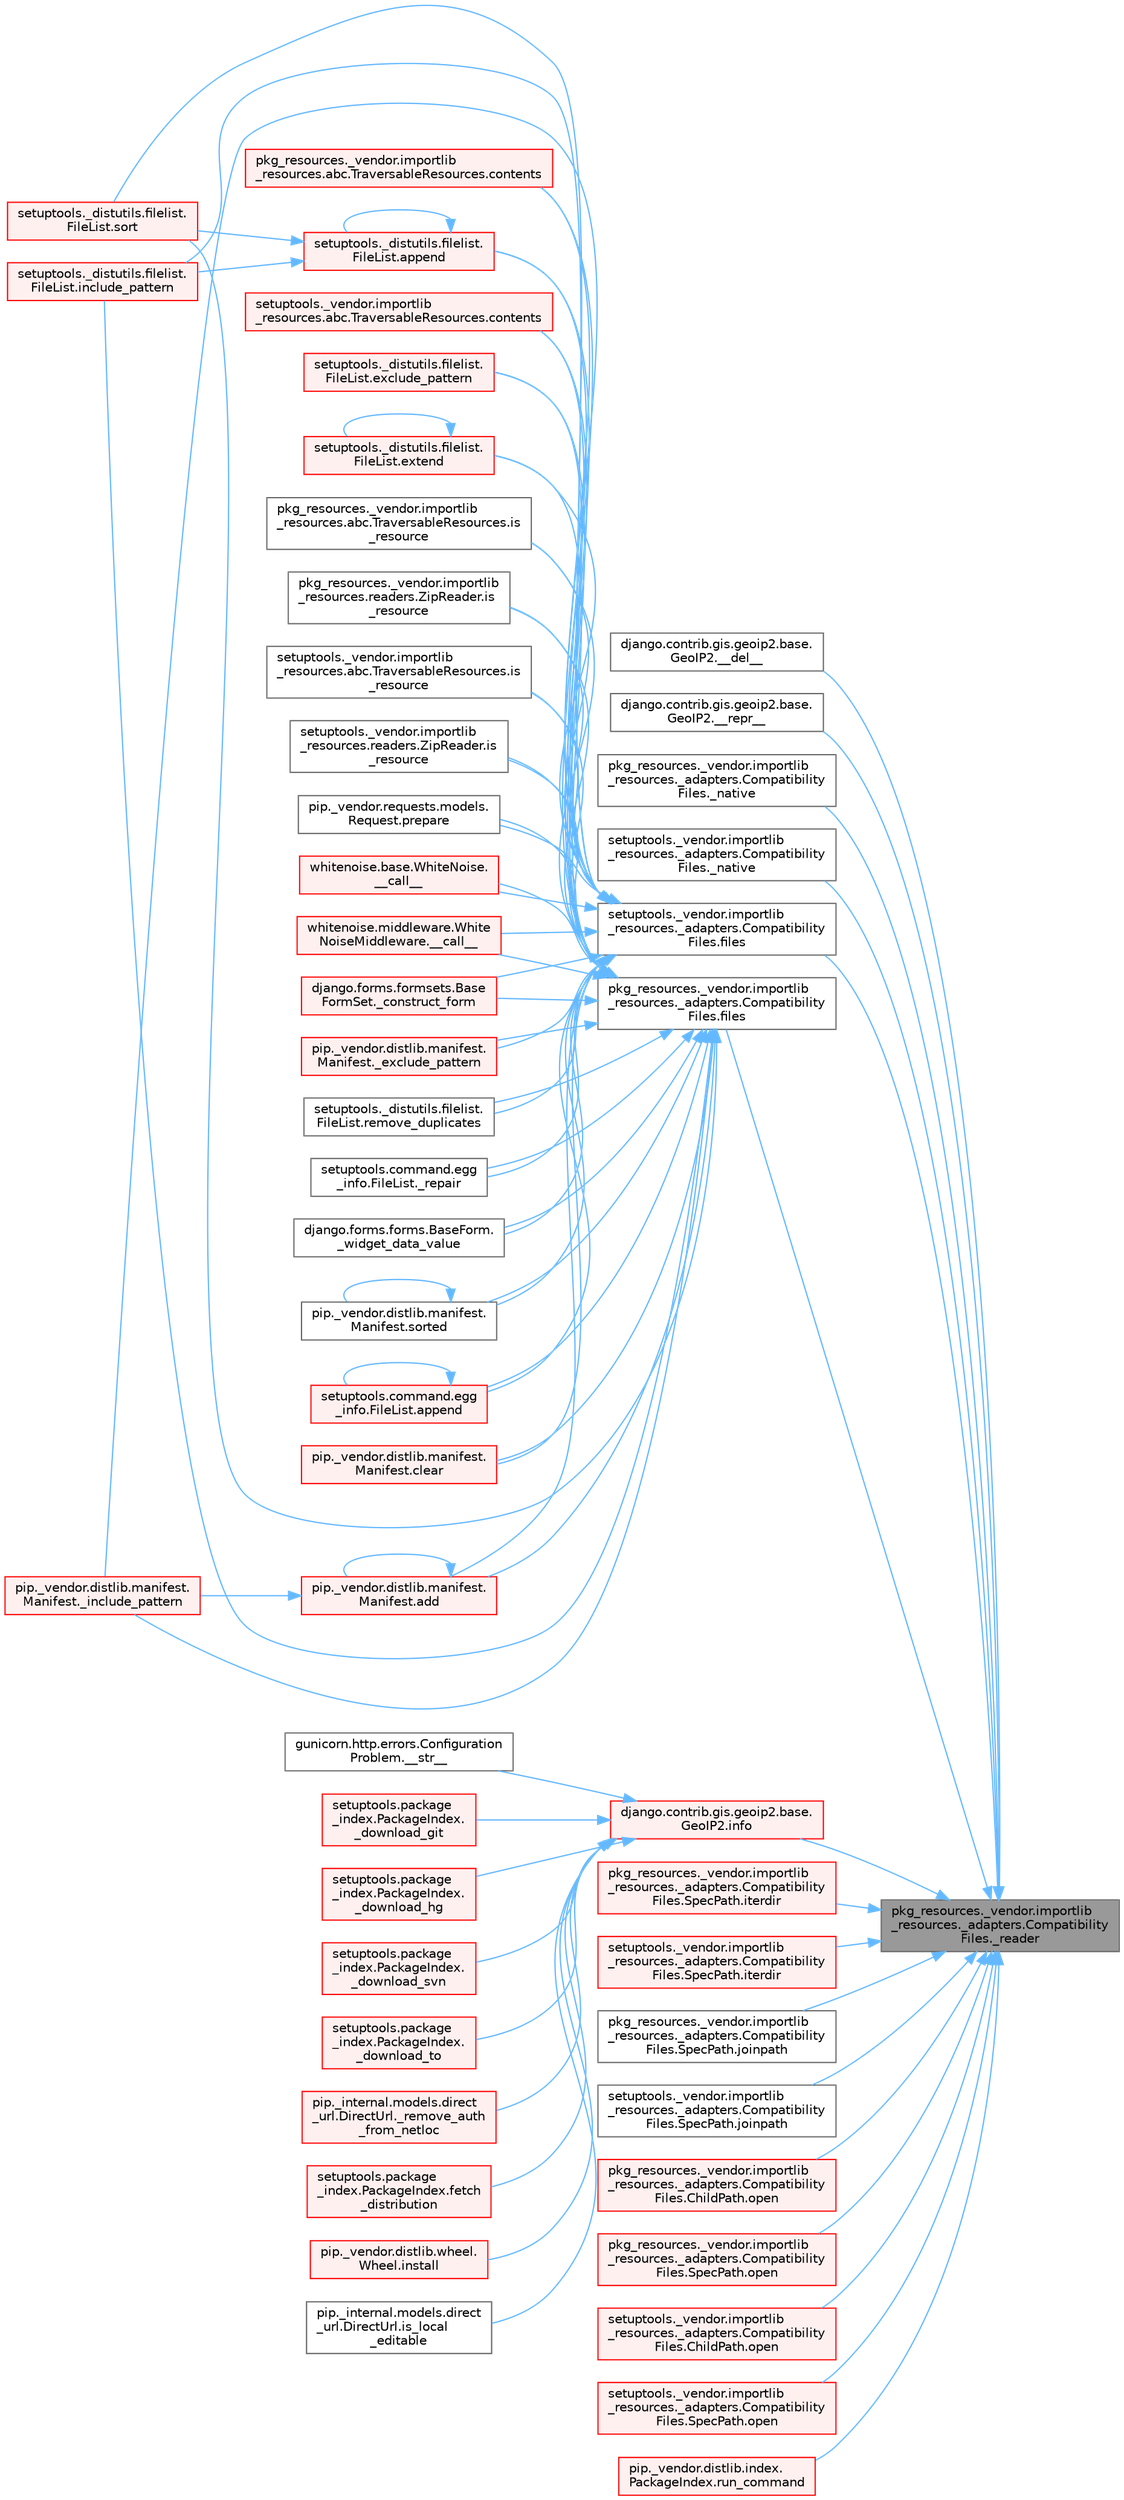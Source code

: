 digraph "pkg_resources._vendor.importlib_resources._adapters.CompatibilityFiles._reader"
{
 // LATEX_PDF_SIZE
  bgcolor="transparent";
  edge [fontname=Helvetica,fontsize=10,labelfontname=Helvetica,labelfontsize=10];
  node [fontname=Helvetica,fontsize=10,shape=box,height=0.2,width=0.4];
  rankdir="RL";
  Node1 [id="Node000001",label="pkg_resources._vendor.importlib\l_resources._adapters.Compatibility\lFiles._reader",height=0.2,width=0.4,color="gray40", fillcolor="grey60", style="filled", fontcolor="black",tooltip=" "];
  Node1 -> Node2 [id="edge1_Node000001_Node000002",dir="back",color="steelblue1",style="solid",tooltip=" "];
  Node2 [id="Node000002",label="django.contrib.gis.geoip2.base.\lGeoIP2.__del__",height=0.2,width=0.4,color="grey40", fillcolor="white", style="filled",URL="$classdjango_1_1contrib_1_1gis_1_1geoip2_1_1base_1_1_geo_i_p2.html#a7995867898ee5c0d505609479f3f2af4",tooltip=" "];
  Node1 -> Node3 [id="edge2_Node000001_Node000003",dir="back",color="steelblue1",style="solid",tooltip=" "];
  Node3 [id="Node000003",label="django.contrib.gis.geoip2.base.\lGeoIP2.__repr__",height=0.2,width=0.4,color="grey40", fillcolor="white", style="filled",URL="$classdjango_1_1contrib_1_1gis_1_1geoip2_1_1base_1_1_geo_i_p2.html#aa55be1a26fa93b10128b5bf54c429419",tooltip=" "];
  Node1 -> Node4 [id="edge3_Node000001_Node000004",dir="back",color="steelblue1",style="solid",tooltip=" "];
  Node4 [id="Node000004",label="pkg_resources._vendor.importlib\l_resources._adapters.Compatibility\lFiles._native",height=0.2,width=0.4,color="grey40", fillcolor="white", style="filled",URL="$classpkg__resources_1_1__vendor_1_1importlib__resources_1_1__adapters_1_1_compatibility_files.html#addbb06ccf5a655a3e87fe4f42f0eac4c",tooltip=" "];
  Node1 -> Node5 [id="edge4_Node000001_Node000005",dir="back",color="steelblue1",style="solid",tooltip=" "];
  Node5 [id="Node000005",label="setuptools._vendor.importlib\l_resources._adapters.Compatibility\lFiles._native",height=0.2,width=0.4,color="grey40", fillcolor="white", style="filled",URL="$classsetuptools_1_1__vendor_1_1importlib__resources_1_1__adapters_1_1_compatibility_files.html#a60d6d4addb4a763781d0984a0068c678",tooltip=" "];
  Node1 -> Node6 [id="edge5_Node000001_Node000006",dir="back",color="steelblue1",style="solid",tooltip=" "];
  Node6 [id="Node000006",label="pkg_resources._vendor.importlib\l_resources._adapters.Compatibility\lFiles.files",height=0.2,width=0.4,color="grey40", fillcolor="white", style="filled",URL="$classpkg__resources_1_1__vendor_1_1importlib__resources_1_1__adapters_1_1_compatibility_files.html#a8b9d338ee8b5f6f2b1b612d2835a5528",tooltip=" "];
  Node6 -> Node7 [id="edge6_Node000006_Node000007",dir="back",color="steelblue1",style="solid",tooltip=" "];
  Node7 [id="Node000007",label="whitenoise.base.WhiteNoise.\l__call__",height=0.2,width=0.4,color="red", fillcolor="#FFF0F0", style="filled",URL="$classwhitenoise_1_1base_1_1_white_noise.html#ab69ed09639e4ade9a92277a9b899da68",tooltip=" "];
  Node6 -> Node10 [id="edge7_Node000006_Node000010",dir="back",color="steelblue1",style="solid",tooltip=" "];
  Node10 [id="Node000010",label="whitenoise.middleware.White\lNoiseMiddleware.__call__",height=0.2,width=0.4,color="red", fillcolor="#FFF0F0", style="filled",URL="$classwhitenoise_1_1middleware_1_1_white_noise_middleware.html#aa3f80045431a706769634ee0fc6ca9d1",tooltip=" "];
  Node6 -> Node11 [id="edge8_Node000006_Node000011",dir="back",color="steelblue1",style="solid",tooltip=" "];
  Node11 [id="Node000011",label="django.forms.formsets.Base\lFormSet._construct_form",height=0.2,width=0.4,color="red", fillcolor="#FFF0F0", style="filled",URL="$classdjango_1_1forms_1_1formsets_1_1_base_form_set.html#a4a92b0779a5f5964325e73f9c8521fe8",tooltip=" "];
  Node6 -> Node712 [id="edge9_Node000006_Node000712",dir="back",color="steelblue1",style="solid",tooltip=" "];
  Node712 [id="Node000712",label="pip._vendor.distlib.manifest.\lManifest._exclude_pattern",height=0.2,width=0.4,color="red", fillcolor="#FFF0F0", style="filled",URL="$classpip_1_1__vendor_1_1distlib_1_1manifest_1_1_manifest.html#a4bd92bd408c6f080795a5c18bb2c6030",tooltip=" "];
  Node6 -> Node714 [id="edge10_Node000006_Node000714",dir="back",color="steelblue1",style="solid",tooltip=" "];
  Node714 [id="Node000714",label="pip._vendor.distlib.manifest.\lManifest._include_pattern",height=0.2,width=0.4,color="red", fillcolor="#FFF0F0", style="filled",URL="$classpip_1_1__vendor_1_1distlib_1_1manifest_1_1_manifest.html#a4599dc42a99e1cee1644e6b2d97e7103",tooltip=" "];
  Node6 -> Node715 [id="edge11_Node000006_Node000715",dir="back",color="steelblue1",style="solid",tooltip=" "];
  Node715 [id="Node000715",label="setuptools.command.egg\l_info.FileList._repair",height=0.2,width=0.4,color="grey40", fillcolor="white", style="filled",URL="$classsetuptools_1_1command_1_1egg__info_1_1_file_list.html#a2661dc70c72673701e1b6740b9cecc1e",tooltip=" "];
  Node6 -> Node112 [id="edge12_Node000006_Node000112",dir="back",color="steelblue1",style="solid",tooltip=" "];
  Node112 [id="Node000112",label="django.forms.forms.BaseForm.\l_widget_data_value",height=0.2,width=0.4,color="grey40", fillcolor="white", style="filled",URL="$classdjango_1_1forms_1_1forms_1_1_base_form.html#a237e69a267c76deaa1f2bb226b221391",tooltip=" "];
  Node6 -> Node716 [id="edge13_Node000006_Node000716",dir="back",color="steelblue1",style="solid",tooltip=" "];
  Node716 [id="Node000716",label="pip._vendor.distlib.manifest.\lManifest.add",height=0.2,width=0.4,color="red", fillcolor="#FFF0F0", style="filled",URL="$classpip_1_1__vendor_1_1distlib_1_1manifest_1_1_manifest.html#aae84ea0f83bcc2cbb7d5a31fc767120f",tooltip=" "];
  Node716 -> Node714 [id="edge14_Node000716_Node000714",dir="back",color="steelblue1",style="solid",tooltip=" "];
  Node716 -> Node716 [id="edge15_Node000716_Node000716",dir="back",color="steelblue1",style="solid",tooltip=" "];
  Node6 -> Node730 [id="edge16_Node000006_Node000730",dir="back",color="steelblue1",style="solid",tooltip=" "];
  Node730 [id="Node000730",label="setuptools._distutils.filelist.\lFileList.append",height=0.2,width=0.4,color="red", fillcolor="#FFF0F0", style="filled",URL="$classsetuptools_1_1__distutils_1_1filelist_1_1_file_list.html#aa9ee6398f54c690ec1af5df79fb1fbac",tooltip=" "];
  Node730 -> Node730 [id="edge17_Node000730_Node000730",dir="back",color="steelblue1",style="solid",tooltip=" "];
  Node730 -> Node852 [id="edge18_Node000730_Node000852",dir="back",color="steelblue1",style="solid",tooltip=" "];
  Node852 [id="Node000852",label="setuptools._distutils.filelist.\lFileList.include_pattern",height=0.2,width=0.4,color="red", fillcolor="#FFF0F0", style="filled",URL="$classsetuptools_1_1__distutils_1_1filelist_1_1_file_list.html#ae9fe5a8142554ed017ad8c30fec0013d",tooltip=" "];
  Node730 -> Node859 [id="edge19_Node000730_Node000859",dir="back",color="steelblue1",style="solid",tooltip=" "];
  Node859 [id="Node000859",label="setuptools._distutils.filelist.\lFileList.sort",height=0.2,width=0.4,color="red", fillcolor="#FFF0F0", style="filled",URL="$classsetuptools_1_1__distutils_1_1filelist_1_1_file_list.html#a22aca338a56171f45d6a8f9e7abe6498",tooltip=" "];
  Node6 -> Node841 [id="edge20_Node000006_Node000841",dir="back",color="steelblue1",style="solid",tooltip=" "];
  Node841 [id="Node000841",label="setuptools.command.egg\l_info.FileList.append",height=0.2,width=0.4,color="red", fillcolor="#FFF0F0", style="filled",URL="$classsetuptools_1_1command_1_1egg__info_1_1_file_list.html#a824a1cbf2a36d3079c6f24506056cf44",tooltip=" "];
  Node841 -> Node841 [id="edge21_Node000841_Node000841",dir="back",color="steelblue1",style="solid",tooltip=" "];
  Node6 -> Node844 [id="edge22_Node000006_Node000844",dir="back",color="steelblue1",style="solid",tooltip=" "];
  Node844 [id="Node000844",label="pip._vendor.distlib.manifest.\lManifest.clear",height=0.2,width=0.4,color="red", fillcolor="#FFF0F0", style="filled",URL="$classpip_1_1__vendor_1_1distlib_1_1manifest_1_1_manifest.html#a415875ee7b2fe97d61f871a97e4ca891",tooltip=" "];
  Node6 -> Node845 [id="edge23_Node000006_Node000845",dir="back",color="steelblue1",style="solid",tooltip=" "];
  Node845 [id="Node000845",label="pkg_resources._vendor.importlib\l_resources.abc.TraversableResources.contents",height=0.2,width=0.4,color="red", fillcolor="#FFF0F0", style="filled",URL="$classpkg__resources_1_1__vendor_1_1importlib__resources_1_1abc_1_1_traversable_resources.html#a4c7bc89bdda181437b356630cc15d1af",tooltip=" "];
  Node6 -> Node848 [id="edge24_Node000006_Node000848",dir="back",color="steelblue1",style="solid",tooltip=" "];
  Node848 [id="Node000848",label="setuptools._vendor.importlib\l_resources.abc.TraversableResources.contents",height=0.2,width=0.4,color="red", fillcolor="#FFF0F0", style="filled",URL="$classsetuptools_1_1__vendor_1_1importlib__resources_1_1abc_1_1_traversable_resources.html#a2a1d7f62d641d51c6eec626045ff3b7a",tooltip=" "];
  Node6 -> Node849 [id="edge25_Node000006_Node000849",dir="back",color="steelblue1",style="solid",tooltip=" "];
  Node849 [id="Node000849",label="setuptools._distutils.filelist.\lFileList.exclude_pattern",height=0.2,width=0.4,color="red", fillcolor="#FFF0F0", style="filled",URL="$classsetuptools_1_1__distutils_1_1filelist_1_1_file_list.html#aff56d4a96467b8946dbe075f15525723",tooltip=" "];
  Node6 -> Node851 [id="edge26_Node000006_Node000851",dir="back",color="steelblue1",style="solid",tooltip=" "];
  Node851 [id="Node000851",label="setuptools._distutils.filelist.\lFileList.extend",height=0.2,width=0.4,color="red", fillcolor="#FFF0F0", style="filled",URL="$classsetuptools_1_1__distutils_1_1filelist_1_1_file_list.html#afbb5d33eba4b305a48c0864d954956a4",tooltip=" "];
  Node851 -> Node851 [id="edge27_Node000851_Node000851",dir="back",color="steelblue1",style="solid",tooltip=" "];
  Node6 -> Node852 [id="edge28_Node000006_Node000852",dir="back",color="steelblue1",style="solid",tooltip=" "];
  Node6 -> Node853 [id="edge29_Node000006_Node000853",dir="back",color="steelblue1",style="solid",tooltip=" "];
  Node853 [id="Node000853",label="pkg_resources._vendor.importlib\l_resources.abc.TraversableResources.is\l_resource",height=0.2,width=0.4,color="grey40", fillcolor="white", style="filled",URL="$classpkg__resources_1_1__vendor_1_1importlib__resources_1_1abc_1_1_traversable_resources.html#a789d062cffab3aec616ee597e9f20158",tooltip=" "];
  Node6 -> Node854 [id="edge30_Node000006_Node000854",dir="back",color="steelblue1",style="solid",tooltip=" "];
  Node854 [id="Node000854",label="pkg_resources._vendor.importlib\l_resources.readers.ZipReader.is\l_resource",height=0.2,width=0.4,color="grey40", fillcolor="white", style="filled",URL="$classpkg__resources_1_1__vendor_1_1importlib__resources_1_1readers_1_1_zip_reader.html#ad9dd30a99935c571aea05020f936547d",tooltip=" "];
  Node6 -> Node855 [id="edge31_Node000006_Node000855",dir="back",color="steelblue1",style="solid",tooltip=" "];
  Node855 [id="Node000855",label="setuptools._vendor.importlib\l_resources.abc.TraversableResources.is\l_resource",height=0.2,width=0.4,color="grey40", fillcolor="white", style="filled",URL="$classsetuptools_1_1__vendor_1_1importlib__resources_1_1abc_1_1_traversable_resources.html#a14d5a3f5d5a3a453bf69683df8c3f6f6",tooltip=" "];
  Node6 -> Node856 [id="edge32_Node000006_Node000856",dir="back",color="steelblue1",style="solid",tooltip=" "];
  Node856 [id="Node000856",label="setuptools._vendor.importlib\l_resources.readers.ZipReader.is\l_resource",height=0.2,width=0.4,color="grey40", fillcolor="white", style="filled",URL="$classsetuptools_1_1__vendor_1_1importlib__resources_1_1readers_1_1_zip_reader.html#af50ce280fd2952069d47a7bc7670d7e1",tooltip=" "];
  Node6 -> Node857 [id="edge33_Node000006_Node000857",dir="back",color="steelblue1",style="solid",tooltip=" "];
  Node857 [id="Node000857",label="pip._vendor.requests.models.\lRequest.prepare",height=0.2,width=0.4,color="grey40", fillcolor="white", style="filled",URL="$classpip_1_1__vendor_1_1requests_1_1models_1_1_request.html#a521f9d64b1ea263abc8fb0c3f957b2ab",tooltip=" "];
  Node6 -> Node858 [id="edge34_Node000006_Node000858",dir="back",color="steelblue1",style="solid",tooltip=" "];
  Node858 [id="Node000858",label="setuptools._distutils.filelist.\lFileList.remove_duplicates",height=0.2,width=0.4,color="grey40", fillcolor="white", style="filled",URL="$classsetuptools_1_1__distutils_1_1filelist_1_1_file_list.html#a52bd4da0e3a5199cbc6b921965cef2d3",tooltip=" "];
  Node6 -> Node859 [id="edge35_Node000006_Node000859",dir="back",color="steelblue1",style="solid",tooltip=" "];
  Node6 -> Node2117 [id="edge36_Node000006_Node002117",dir="back",color="steelblue1",style="solid",tooltip=" "];
  Node2117 [id="Node002117",label="pip._vendor.distlib.manifest.\lManifest.sorted",height=0.2,width=0.4,color="grey40", fillcolor="white", style="filled",URL="$classpip_1_1__vendor_1_1distlib_1_1manifest_1_1_manifest.html#a5d52796ec0da0284e13756b60934b972",tooltip=" "];
  Node2117 -> Node2117 [id="edge37_Node002117_Node002117",dir="back",color="steelblue1",style="solid",tooltip=" "];
  Node1 -> Node3184 [id="edge38_Node000001_Node003184",dir="back",color="steelblue1",style="solid",tooltip=" "];
  Node3184 [id="Node003184",label="setuptools._vendor.importlib\l_resources._adapters.Compatibility\lFiles.files",height=0.2,width=0.4,color="grey40", fillcolor="white", style="filled",URL="$classsetuptools_1_1__vendor_1_1importlib__resources_1_1__adapters_1_1_compatibility_files.html#afe4ab3d957d5886ae615b184d7ac2835",tooltip=" "];
  Node3184 -> Node7 [id="edge39_Node003184_Node000007",dir="back",color="steelblue1",style="solid",tooltip=" "];
  Node3184 -> Node10 [id="edge40_Node003184_Node000010",dir="back",color="steelblue1",style="solid",tooltip=" "];
  Node3184 -> Node11 [id="edge41_Node003184_Node000011",dir="back",color="steelblue1",style="solid",tooltip=" "];
  Node3184 -> Node712 [id="edge42_Node003184_Node000712",dir="back",color="steelblue1",style="solid",tooltip=" "];
  Node3184 -> Node714 [id="edge43_Node003184_Node000714",dir="back",color="steelblue1",style="solid",tooltip=" "];
  Node3184 -> Node715 [id="edge44_Node003184_Node000715",dir="back",color="steelblue1",style="solid",tooltip=" "];
  Node3184 -> Node112 [id="edge45_Node003184_Node000112",dir="back",color="steelblue1",style="solid",tooltip=" "];
  Node3184 -> Node716 [id="edge46_Node003184_Node000716",dir="back",color="steelblue1",style="solid",tooltip=" "];
  Node3184 -> Node730 [id="edge47_Node003184_Node000730",dir="back",color="steelblue1",style="solid",tooltip=" "];
  Node3184 -> Node841 [id="edge48_Node003184_Node000841",dir="back",color="steelblue1",style="solid",tooltip=" "];
  Node3184 -> Node844 [id="edge49_Node003184_Node000844",dir="back",color="steelblue1",style="solid",tooltip=" "];
  Node3184 -> Node845 [id="edge50_Node003184_Node000845",dir="back",color="steelblue1",style="solid",tooltip=" "];
  Node3184 -> Node848 [id="edge51_Node003184_Node000848",dir="back",color="steelblue1",style="solid",tooltip=" "];
  Node3184 -> Node849 [id="edge52_Node003184_Node000849",dir="back",color="steelblue1",style="solid",tooltip=" "];
  Node3184 -> Node851 [id="edge53_Node003184_Node000851",dir="back",color="steelblue1",style="solid",tooltip=" "];
  Node3184 -> Node852 [id="edge54_Node003184_Node000852",dir="back",color="steelblue1",style="solid",tooltip=" "];
  Node3184 -> Node853 [id="edge55_Node003184_Node000853",dir="back",color="steelblue1",style="solid",tooltip=" "];
  Node3184 -> Node854 [id="edge56_Node003184_Node000854",dir="back",color="steelblue1",style="solid",tooltip=" "];
  Node3184 -> Node855 [id="edge57_Node003184_Node000855",dir="back",color="steelblue1",style="solid",tooltip=" "];
  Node3184 -> Node856 [id="edge58_Node003184_Node000856",dir="back",color="steelblue1",style="solid",tooltip=" "];
  Node3184 -> Node857 [id="edge59_Node003184_Node000857",dir="back",color="steelblue1",style="solid",tooltip=" "];
  Node3184 -> Node858 [id="edge60_Node003184_Node000858",dir="back",color="steelblue1",style="solid",tooltip=" "];
  Node3184 -> Node859 [id="edge61_Node003184_Node000859",dir="back",color="steelblue1",style="solid",tooltip=" "];
  Node3184 -> Node2117 [id="edge62_Node003184_Node002117",dir="back",color="steelblue1",style="solid",tooltip=" "];
  Node1 -> Node3185 [id="edge63_Node000001_Node003185",dir="back",color="steelblue1",style="solid",tooltip=" "];
  Node3185 [id="Node003185",label="django.contrib.gis.geoip2.base.\lGeoIP2.info",height=0.2,width=0.4,color="red", fillcolor="#FFF0F0", style="filled",URL="$classdjango_1_1contrib_1_1gis_1_1geoip2_1_1base_1_1_geo_i_p2.html#aaf31f29c09e7b4a2af2a4b19b80d1337",tooltip=" "];
  Node3185 -> Node614 [id="edge64_Node003185_Node000614",dir="back",color="steelblue1",style="solid",tooltip=" "];
  Node614 [id="Node000614",label="gunicorn.http.errors.Configuration\lProblem.__str__",height=0.2,width=0.4,color="grey40", fillcolor="white", style="filled",URL="$classgunicorn_1_1http_1_1errors_1_1_configuration_problem.html#a08b541e472ddcb99f48f882331f9c633",tooltip=" "];
  Node3185 -> Node615 [id="edge65_Node003185_Node000615",dir="back",color="steelblue1",style="solid",tooltip=" "];
  Node615 [id="Node000615",label="setuptools.package\l_index.PackageIndex.\l_download_git",height=0.2,width=0.4,color="red", fillcolor="#FFF0F0", style="filled",URL="$classsetuptools_1_1package__index_1_1_package_index.html#ab1314a1d26917b0a04cc8ece0032d7e3",tooltip=" "];
  Node3185 -> Node621 [id="edge66_Node003185_Node000621",dir="back",color="steelblue1",style="solid",tooltip=" "];
  Node621 [id="Node000621",label="setuptools.package\l_index.PackageIndex.\l_download_hg",height=0.2,width=0.4,color="red", fillcolor="#FFF0F0", style="filled",URL="$classsetuptools_1_1package__index_1_1_package_index.html#a0ee548df8c0f94ba441bcd80fa3e5103",tooltip=" "];
  Node3185 -> Node622 [id="edge67_Node003185_Node000622",dir="back",color="steelblue1",style="solid",tooltip=" "];
  Node622 [id="Node000622",label="setuptools.package\l_index.PackageIndex.\l_download_svn",height=0.2,width=0.4,color="red", fillcolor="#FFF0F0", style="filled",URL="$classsetuptools_1_1package__index_1_1_package_index.html#a81dace6f0ecf75081f9fad736c19f0ad",tooltip=" "];
  Node3185 -> Node625 [id="edge68_Node003185_Node000625",dir="back",color="steelblue1",style="solid",tooltip=" "];
  Node625 [id="Node000625",label="setuptools.package\l_index.PackageIndex.\l_download_to",height=0.2,width=0.4,color="red", fillcolor="#FFF0F0", style="filled",URL="$classsetuptools_1_1package__index_1_1_package_index.html#aeccafd2a1047436cd2ad36119fea849c",tooltip=" "];
  Node3185 -> Node626 [id="edge69_Node003185_Node000626",dir="back",color="steelblue1",style="solid",tooltip=" "];
  Node626 [id="Node000626",label="pip._internal.models.direct\l_url.DirectUrl._remove_auth\l_from_netloc",height=0.2,width=0.4,color="red", fillcolor="#FFF0F0", style="filled",URL="$classpip_1_1__internal_1_1models_1_1direct__url_1_1_direct_url.html#a67ca6b45b59c3d0c5c365e6c201f8606",tooltip=" "];
  Node3185 -> Node618 [id="edge70_Node003185_Node000618",dir="back",color="steelblue1",style="solid",tooltip=" "];
  Node618 [id="Node000618",label="setuptools.package\l_index.PackageIndex.fetch\l_distribution",height=0.2,width=0.4,color="red", fillcolor="#FFF0F0", style="filled",URL="$classsetuptools_1_1package__index_1_1_package_index.html#ac5576b29d3cea2f46cf7f84d7a991cbe",tooltip=" "];
  Node3185 -> Node1681 [id="edge71_Node003185_Node001681",dir="back",color="steelblue1",style="solid",tooltip=" "];
  Node1681 [id="Node001681",label="pip._vendor.distlib.wheel.\lWheel.install",height=0.2,width=0.4,color="red", fillcolor="#FFF0F0", style="filled",URL="$classpip_1_1__vendor_1_1distlib_1_1wheel_1_1_wheel.html#a2d42ca18eda62d320111afef46504f5c",tooltip=" "];
  Node3185 -> Node2494 [id="edge72_Node003185_Node002494",dir="back",color="steelblue1",style="solid",tooltip=" "];
  Node2494 [id="Node002494",label="pip._internal.models.direct\l_url.DirectUrl.is_local\l_editable",height=0.2,width=0.4,color="grey40", fillcolor="white", style="filled",URL="$classpip_1_1__internal_1_1models_1_1direct__url_1_1_direct_url.html#acbbe586323346ab82ae87486b6df5530",tooltip=" "];
  Node1 -> Node3186 [id="edge73_Node000001_Node003186",dir="back",color="steelblue1",style="solid",tooltip=" "];
  Node3186 [id="Node003186",label="pkg_resources._vendor.importlib\l_resources._adapters.Compatibility\lFiles.SpecPath.iterdir",height=0.2,width=0.4,color="red", fillcolor="#FFF0F0", style="filled",URL="$classpkg__resources_1_1__vendor_1_1importlib__resources_1_1__adapters_1_1_compatibility_files_1_1_spec_path.html#a09ab33710446e76e0b927a3ae79d062f",tooltip=" "];
  Node1 -> Node3191 [id="edge74_Node000001_Node003191",dir="back",color="steelblue1",style="solid",tooltip=" "];
  Node3191 [id="Node003191",label="setuptools._vendor.importlib\l_resources._adapters.Compatibility\lFiles.SpecPath.iterdir",height=0.2,width=0.4,color="red", fillcolor="#FFF0F0", style="filled",URL="$classsetuptools_1_1__vendor_1_1importlib__resources_1_1__adapters_1_1_compatibility_files_1_1_spec_path.html#a2a6edf2d153b1235db6408203a510594",tooltip=" "];
  Node1 -> Node3192 [id="edge75_Node000001_Node003192",dir="back",color="steelblue1",style="solid",tooltip=" "];
  Node3192 [id="Node003192",label="pkg_resources._vendor.importlib\l_resources._adapters.Compatibility\lFiles.SpecPath.joinpath",height=0.2,width=0.4,color="grey40", fillcolor="white", style="filled",URL="$classpkg__resources_1_1__vendor_1_1importlib__resources_1_1__adapters_1_1_compatibility_files_1_1_spec_path.html#a4b9c8d5913abe8e7e229c79ee5d997ac",tooltip=" "];
  Node1 -> Node3193 [id="edge76_Node000001_Node003193",dir="back",color="steelblue1",style="solid",tooltip=" "];
  Node3193 [id="Node003193",label="setuptools._vendor.importlib\l_resources._adapters.Compatibility\lFiles.SpecPath.joinpath",height=0.2,width=0.4,color="grey40", fillcolor="white", style="filled",URL="$classsetuptools_1_1__vendor_1_1importlib__resources_1_1__adapters_1_1_compatibility_files_1_1_spec_path.html#a57c43b03f507e0cd826d1a4c24f2c501",tooltip=" "];
  Node1 -> Node2109 [id="edge77_Node000001_Node002109",dir="back",color="steelblue1",style="solid",tooltip=" "];
  Node2109 [id="Node002109",label="pkg_resources._vendor.importlib\l_resources._adapters.Compatibility\lFiles.ChildPath.open",height=0.2,width=0.4,color="red", fillcolor="#FFF0F0", style="filled",URL="$classpkg__resources_1_1__vendor_1_1importlib__resources_1_1__adapters_1_1_compatibility_files_1_1_child_path.html#ab1f332324be2f6936683457a7326a7d8",tooltip=" "];
  Node1 -> Node3194 [id="edge78_Node000001_Node003194",dir="back",color="steelblue1",style="solid",tooltip=" "];
  Node3194 [id="Node003194",label="pkg_resources._vendor.importlib\l_resources._adapters.Compatibility\lFiles.SpecPath.open",height=0.2,width=0.4,color="red", fillcolor="#FFF0F0", style="filled",URL="$classpkg__resources_1_1__vendor_1_1importlib__resources_1_1__adapters_1_1_compatibility_files_1_1_spec_path.html#ac93bb25e446c29d87ac989f93afaa1d8",tooltip=" "];
  Node1 -> Node2111 [id="edge79_Node000001_Node002111",dir="back",color="steelblue1",style="solid",tooltip=" "];
  Node2111 [id="Node002111",label="setuptools._vendor.importlib\l_resources._adapters.Compatibility\lFiles.ChildPath.open",height=0.2,width=0.4,color="red", fillcolor="#FFF0F0", style="filled",URL="$classsetuptools_1_1__vendor_1_1importlib__resources_1_1__adapters_1_1_compatibility_files_1_1_child_path.html#abf8eeead4d2a3df60fec916086b03a17",tooltip=" "];
  Node1 -> Node3195 [id="edge80_Node000001_Node003195",dir="back",color="steelblue1",style="solid",tooltip=" "];
  Node3195 [id="Node003195",label="setuptools._vendor.importlib\l_resources._adapters.Compatibility\lFiles.SpecPath.open",height=0.2,width=0.4,color="red", fillcolor="#FFF0F0", style="filled",URL="$classsetuptools_1_1__vendor_1_1importlib__resources_1_1__adapters_1_1_compatibility_files_1_1_spec_path.html#af6b2df84b03ffa654b77ff6fae29d330",tooltip=" "];
  Node1 -> Node3196 [id="edge81_Node000001_Node003196",dir="back",color="steelblue1",style="solid",tooltip=" "];
  Node3196 [id="Node003196",label="pip._vendor.distlib.index.\lPackageIndex.run_command",height=0.2,width=0.4,color="red", fillcolor="#FFF0F0", style="filled",URL="$classpip_1_1__vendor_1_1distlib_1_1index_1_1_package_index.html#acd7bac9eea76a4f817fcadc41b2c9892",tooltip=" "];
}
